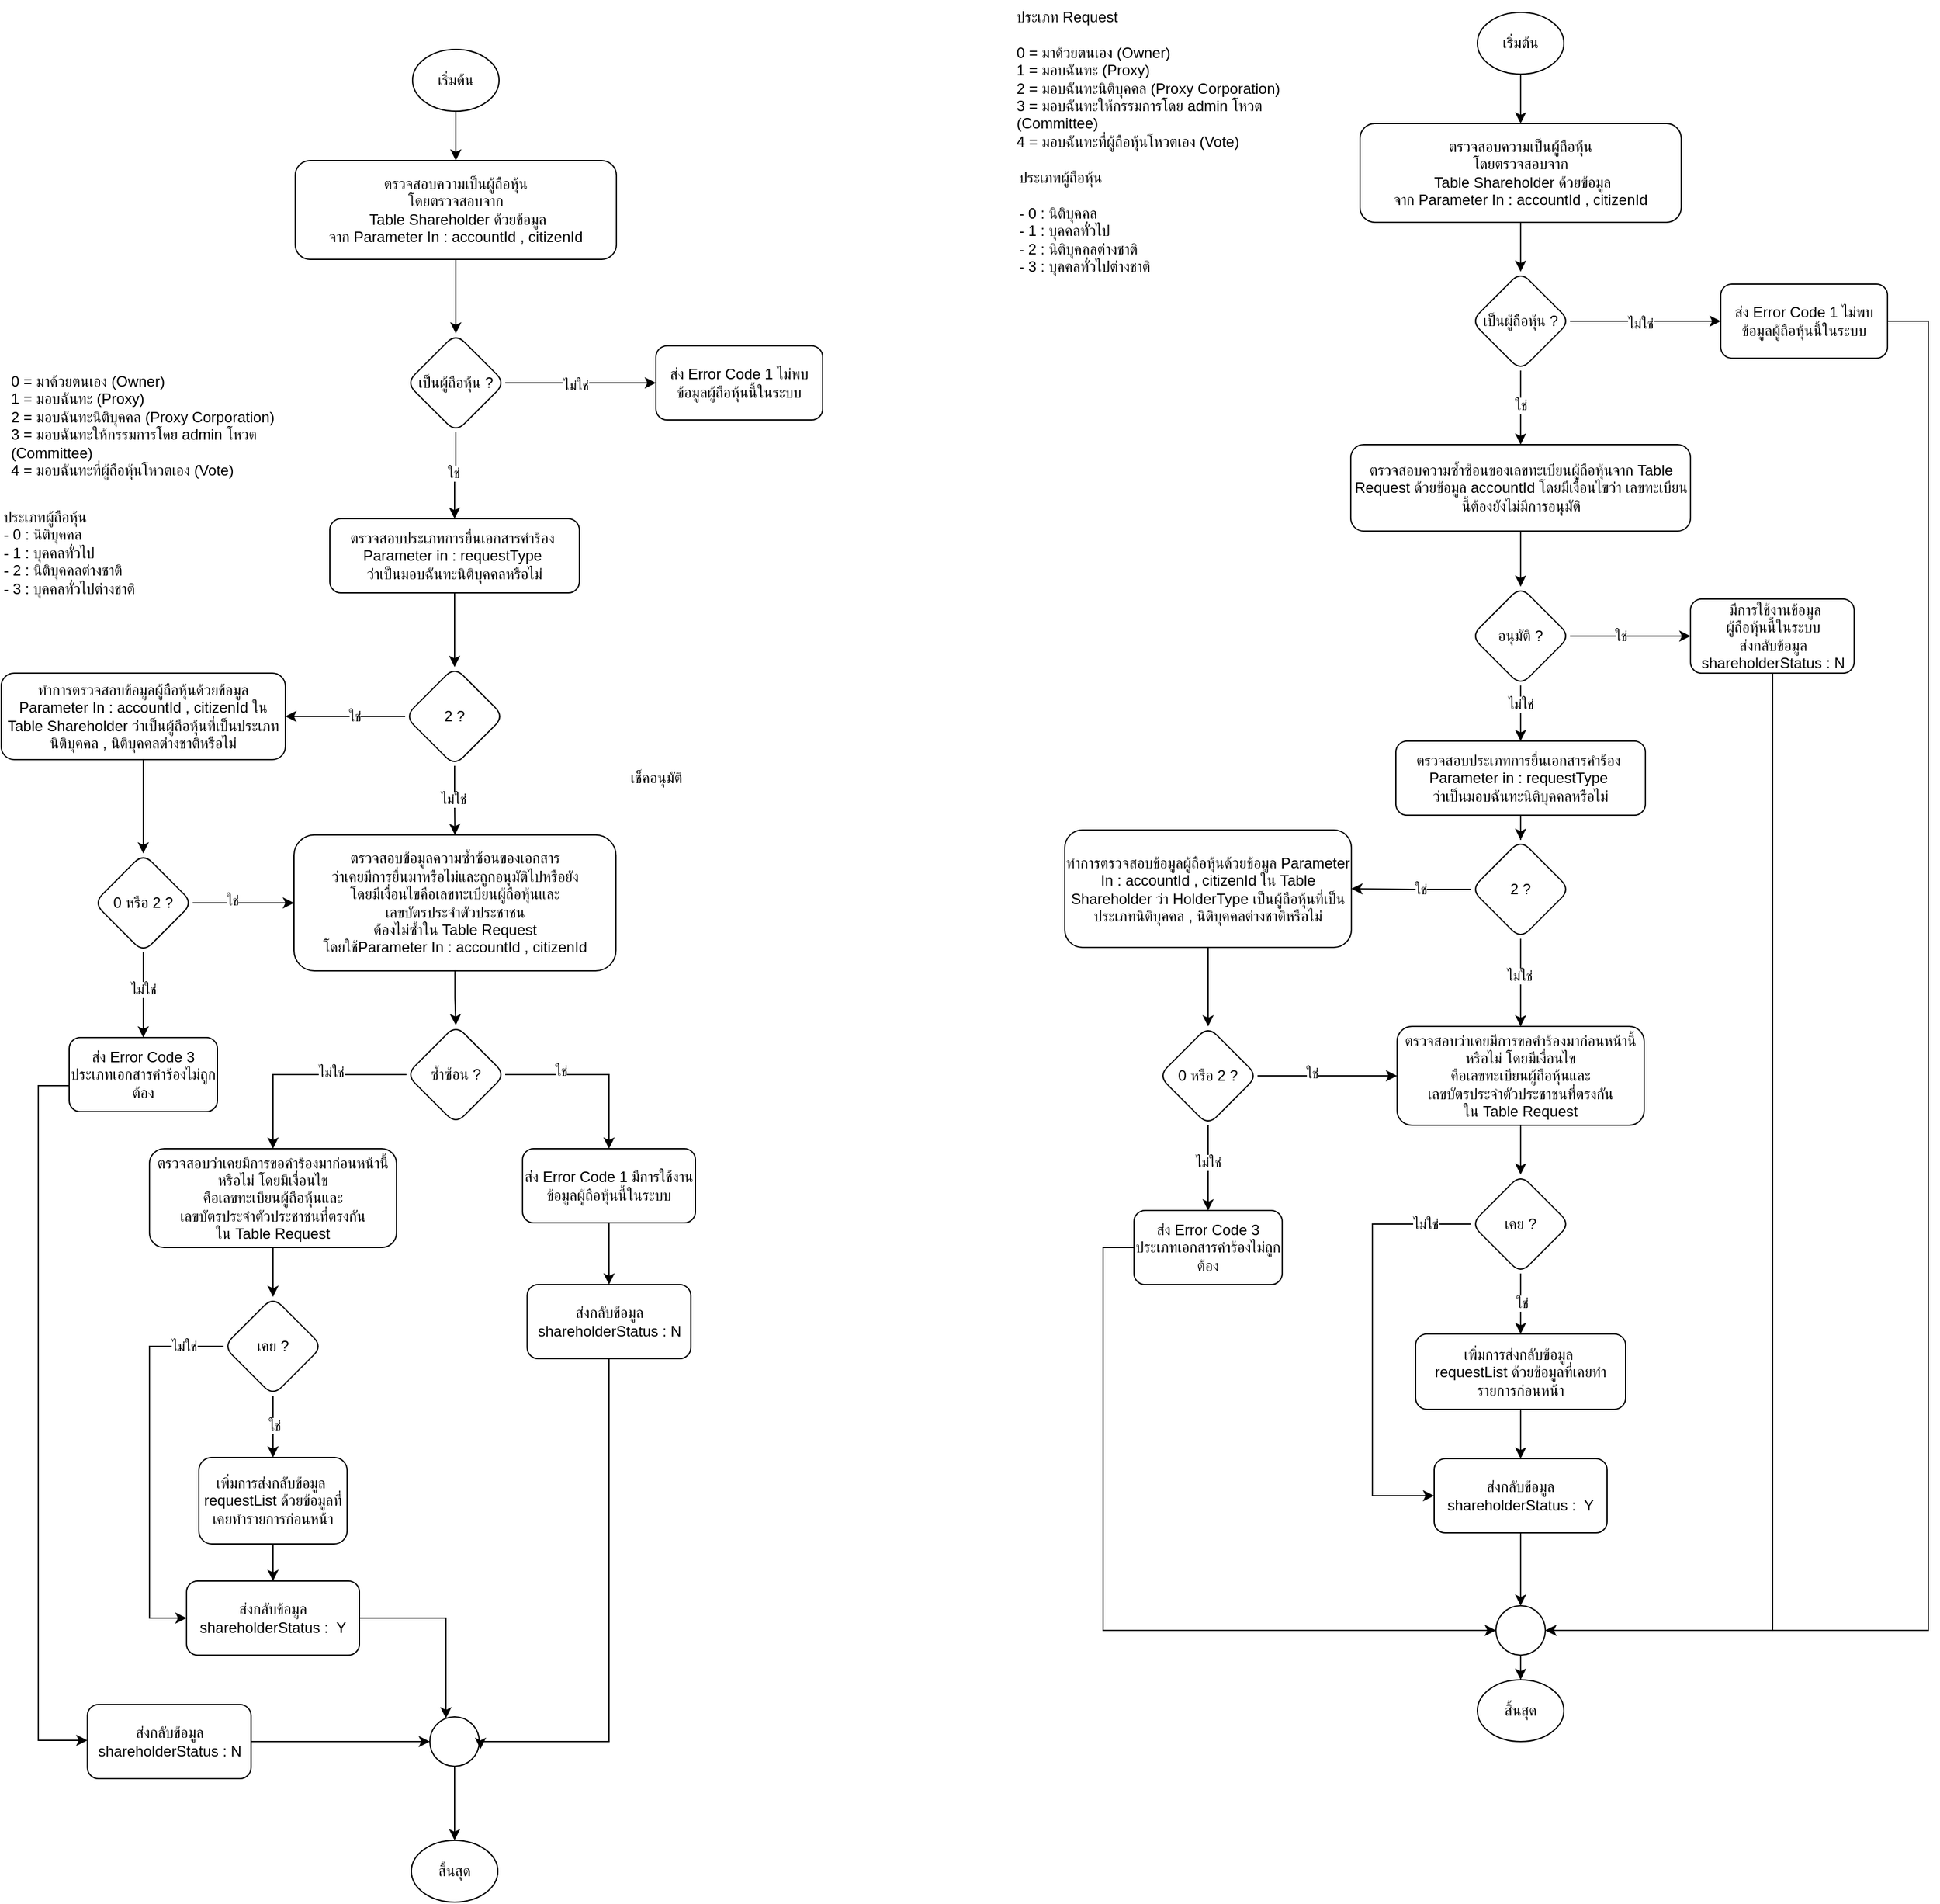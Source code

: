 <mxfile version="20.3.7" type="github">
  <diagram id="r1KlR5gyU6nK87SkoTvP" name="หน้า-1">
    <mxGraphModel dx="448" dy="1124" grid="1" gridSize="10" guides="1" tooltips="1" connect="1" arrows="1" fold="1" page="1" pageScale="1" pageWidth="827" pageHeight="1169" math="0" shadow="0">
      <root>
        <mxCell id="0" />
        <mxCell id="1" parent="0" />
        <mxCell id="zz5HTruH1Tc7sFbsONm3-3" value="เริ่มต้น" style="ellipse;whiteSpace=wrap;html=1;" parent="1" vertex="1">
          <mxGeometry x="2033" y="70" width="70" height="50" as="geometry" />
        </mxCell>
        <mxCell id="zz5HTruH1Tc7sFbsONm3-14" value="" style="edgeStyle=orthogonalEdgeStyle;rounded=0;orthogonalLoop=1;jettySize=auto;html=1;" parent="1" source="zz5HTruH1Tc7sFbsONm3-4" target="zz5HTruH1Tc7sFbsONm3-5" edge="1">
          <mxGeometry relative="1" as="geometry" />
        </mxCell>
        <mxCell id="zz5HTruH1Tc7sFbsONm3-4" value="ตรวจสอบความเป็นผู้ถือหุ้น &lt;br&gt;โดยตรวจสอบจาก&lt;br&gt;&amp;nbsp;Table Shareholder ด้วยข้อมูล&lt;br&gt;จาก Parameter In : accountId , citizenId" style="whiteSpace=wrap;html=1;rounded=1;" parent="1" vertex="1">
          <mxGeometry x="1938" y="160" width="260" height="80" as="geometry" />
        </mxCell>
        <mxCell id="zz5HTruH1Tc7sFbsONm3-2" value="" style="edgeStyle=orthogonalEdgeStyle;rounded=0;orthogonalLoop=1;jettySize=auto;html=1;" parent="1" source="zz5HTruH1Tc7sFbsONm3-3" target="zz5HTruH1Tc7sFbsONm3-4" edge="1">
          <mxGeometry relative="1" as="geometry">
            <mxPoint x="1735.25" y="180" as="targetPoint" />
          </mxGeometry>
        </mxCell>
        <mxCell id="zz5HTruH1Tc7sFbsONm3-17" value="" style="edgeStyle=orthogonalEdgeStyle;rounded=0;orthogonalLoop=1;jettySize=auto;html=1;" parent="1" source="zz5HTruH1Tc7sFbsONm3-5" target="zz5HTruH1Tc7sFbsONm3-16" edge="1">
          <mxGeometry relative="1" as="geometry" />
        </mxCell>
        <mxCell id="zz5HTruH1Tc7sFbsONm3-18" value="ใช่" style="edgeLabel;html=1;align=center;verticalAlign=middle;resizable=0;points=[];" parent="zz5HTruH1Tc7sFbsONm3-17" vertex="1" connectable="0">
          <mxGeometry x="-0.071" y="-2" relative="1" as="geometry">
            <mxPoint as="offset" />
          </mxGeometry>
        </mxCell>
        <mxCell id="zz5HTruH1Tc7sFbsONm3-5" value="เป็นผู้ถือหุ้น ?" style="rhombus;whiteSpace=wrap;html=1;rounded=1;" parent="1" vertex="1">
          <mxGeometry x="2028" y="300" width="80" height="80" as="geometry" />
        </mxCell>
        <mxCell id="zz5HTruH1Tc7sFbsONm3-8" value="ส่ง Error Code 1 ไม่พบข้อมูลผู้ถือหุ้นนี้ในระบบ" style="whiteSpace=wrap;html=1;rounded=1;" parent="1" vertex="1">
          <mxGeometry x="2230" y="310" width="135" height="60" as="geometry" />
        </mxCell>
        <mxCell id="zz5HTruH1Tc7sFbsONm3-9" value="" style="edgeStyle=orthogonalEdgeStyle;rounded=0;orthogonalLoop=1;jettySize=auto;html=1;" parent="1" source="zz5HTruH1Tc7sFbsONm3-5" target="zz5HTruH1Tc7sFbsONm3-8" edge="1">
          <mxGeometry relative="1" as="geometry" />
        </mxCell>
        <mxCell id="zz5HTruH1Tc7sFbsONm3-15" value="ไม่ใช่" style="edgeLabel;html=1;align=center;verticalAlign=middle;resizable=0;points=[];" parent="zz5HTruH1Tc7sFbsONm3-9" vertex="1" connectable="0">
          <mxGeometry x="-0.075" y="-2" relative="1" as="geometry">
            <mxPoint as="offset" />
          </mxGeometry>
        </mxCell>
        <mxCell id="zz5HTruH1Tc7sFbsONm3-20" value="" style="edgeStyle=orthogonalEdgeStyle;rounded=0;orthogonalLoop=1;jettySize=auto;html=1;" parent="1" source="zz5HTruH1Tc7sFbsONm3-16" target="zz5HTruH1Tc7sFbsONm3-19" edge="1">
          <mxGeometry relative="1" as="geometry" />
        </mxCell>
        <mxCell id="zz5HTruH1Tc7sFbsONm3-16" value="ตรวจสอบประเภทการยื่นเอกสารคำร้อง&amp;nbsp;&lt;br&gt;Parameter in : requestType&amp;nbsp;&lt;br&gt;ว่าเป็นมอบฉันทะนิติบุคคลหรือไม่" style="whiteSpace=wrap;html=1;rounded=1;" parent="1" vertex="1">
          <mxGeometry x="1966" y="450" width="202" height="60" as="geometry" />
        </mxCell>
        <mxCell id="zz5HTruH1Tc7sFbsONm3-23" value="" style="edgeStyle=orthogonalEdgeStyle;rounded=0;orthogonalLoop=1;jettySize=auto;html=1;" parent="1" source="zz5HTruH1Tc7sFbsONm3-19" target="zz5HTruH1Tc7sFbsONm3-39" edge="1">
          <mxGeometry relative="1" as="geometry">
            <mxPoint x="2068.053" y="720" as="targetPoint" />
          </mxGeometry>
        </mxCell>
        <mxCell id="zz5HTruH1Tc7sFbsONm3-25" value="ไม่ใช่" style="edgeLabel;html=1;align=center;verticalAlign=middle;resizable=0;points=[];" parent="zz5HTruH1Tc7sFbsONm3-23" vertex="1" connectable="0">
          <mxGeometry x="-0.034" y="1" relative="1" as="geometry">
            <mxPoint x="-2" as="offset" />
          </mxGeometry>
        </mxCell>
        <mxCell id="zz5HTruH1Tc7sFbsONm3-27" value="" style="edgeStyle=orthogonalEdgeStyle;rounded=0;orthogonalLoop=1;jettySize=auto;html=1;" parent="1" source="zz5HTruH1Tc7sFbsONm3-19" target="zz5HTruH1Tc7sFbsONm3-26" edge="1">
          <mxGeometry relative="1" as="geometry" />
        </mxCell>
        <mxCell id="zz5HTruH1Tc7sFbsONm3-28" value="ใช่" style="edgeLabel;html=1;align=center;verticalAlign=middle;resizable=0;points=[];" parent="zz5HTruH1Tc7sFbsONm3-27" vertex="1" connectable="0">
          <mxGeometry x="-0.156" y="3" relative="1" as="geometry">
            <mxPoint y="-3" as="offset" />
          </mxGeometry>
        </mxCell>
        <mxCell id="zz5HTruH1Tc7sFbsONm3-19" value="2 ?" style="rhombus;whiteSpace=wrap;html=1;rounded=1;" parent="1" vertex="1">
          <mxGeometry x="2027" y="570" width="80" height="80" as="geometry" />
        </mxCell>
        <mxCell id="zz5HTruH1Tc7sFbsONm3-21" value="0 = มาด้วยตนเอง (Owner)&#xa;1 = มอบฉันทะ (Proxy)&#xa;2 = มอบฉันทะนิติบุคคล (Proxy Corporation)&#xa;3 = มอบฉันทะให้กรรมการโดย admin โหวต (Committee)&#xa;4 = มอบฉันทะที่ผู้ถือหุ้นโหวตเอง (Vote)" style="text;whiteSpace=wrap;html=1;" parent="1" vertex="1">
          <mxGeometry x="1706" y="325" width="260" height="110" as="geometry" />
        </mxCell>
        <mxCell id="zz5HTruH1Tc7sFbsONm3-32" value="" style="edgeStyle=orthogonalEdgeStyle;rounded=0;orthogonalLoop=1;jettySize=auto;html=1;" parent="1" source="zz5HTruH1Tc7sFbsONm3-26" target="zz5HTruH1Tc7sFbsONm3-31" edge="1">
          <mxGeometry relative="1" as="geometry" />
        </mxCell>
        <mxCell id="zz5HTruH1Tc7sFbsONm3-26" value="ทำการตรวจสอบข้อมูลผู้ถือหุ้นด้วยข้อมูล Parameter In : accountId , citizenId ใน Table Shareholder ว่าเป็นผู้ถือหุ้นที่เป็นประเภทนิติบุคคล , นิติบุคคลต่างชาติหรือไม่" style="whiteSpace=wrap;html=1;rounded=1;" parent="1" vertex="1">
          <mxGeometry x="1700" y="575" width="230" height="70" as="geometry" />
        </mxCell>
        <mxCell id="zz5HTruH1Tc7sFbsONm3-29" value="ประเภทผู้ถือหุ้น&lt;br&gt;- 0 : นิติบุคคล&lt;br&gt;- 1 : บุคคลทั่วไป&lt;br&gt;- 2 : นิติบุคคลต่างชาติ&lt;br&gt;- 3 : บุคคลทั่วไปต่างชาติ" style="text;whiteSpace=wrap;html=1;" parent="1" vertex="1">
          <mxGeometry x="1700" y="435" width="160" height="100" as="geometry" />
        </mxCell>
        <mxCell id="zz5HTruH1Tc7sFbsONm3-37" value="" style="edgeStyle=orthogonalEdgeStyle;rounded=0;orthogonalLoop=1;jettySize=auto;html=1;" parent="1" source="zz5HTruH1Tc7sFbsONm3-31" target="zz5HTruH1Tc7sFbsONm3-36" edge="1">
          <mxGeometry relative="1" as="geometry" />
        </mxCell>
        <mxCell id="zz5HTruH1Tc7sFbsONm3-38" value="ไม่ใช่" style="edgeLabel;html=1;align=center;verticalAlign=middle;resizable=0;points=[];" parent="zz5HTruH1Tc7sFbsONm3-37" vertex="1" connectable="0">
          <mxGeometry x="-0.134" relative="1" as="geometry">
            <mxPoint as="offset" />
          </mxGeometry>
        </mxCell>
        <mxCell id="zz5HTruH1Tc7sFbsONm3-56" value="" style="edgeStyle=orthogonalEdgeStyle;rounded=0;orthogonalLoop=1;jettySize=auto;html=1;" parent="1" source="zz5HTruH1Tc7sFbsONm3-31" target="zz5HTruH1Tc7sFbsONm3-39" edge="1">
          <mxGeometry relative="1" as="geometry" />
        </mxCell>
        <mxCell id="zz5HTruH1Tc7sFbsONm3-57" value="ใช่" style="edgeLabel;html=1;align=center;verticalAlign=middle;resizable=0;points=[];" parent="zz5HTruH1Tc7sFbsONm3-56" vertex="1" connectable="0">
          <mxGeometry x="-0.224" y="2" relative="1" as="geometry">
            <mxPoint as="offset" />
          </mxGeometry>
        </mxCell>
        <mxCell id="zz5HTruH1Tc7sFbsONm3-31" value="0 หรือ 2 ?" style="rhombus;whiteSpace=wrap;html=1;rounded=1;" parent="1" vertex="1">
          <mxGeometry x="1775" y="721" width="80" height="80" as="geometry" />
        </mxCell>
        <mxCell id="zz5HTruH1Tc7sFbsONm3-72" style="edgeStyle=orthogonalEdgeStyle;rounded=0;orthogonalLoop=1;jettySize=auto;html=1;" parent="1" target="zz5HTruH1Tc7sFbsONm3-71" edge="1">
          <mxGeometry relative="1" as="geometry">
            <mxPoint x="1755" y="909" as="sourcePoint" />
            <mxPoint x="1769.75" y="1449" as="targetPoint" />
            <Array as="points">
              <mxPoint x="1730" y="909" />
              <mxPoint x="1730" y="1439" />
            </Array>
          </mxGeometry>
        </mxCell>
        <mxCell id="zz5HTruH1Tc7sFbsONm3-36" value="ส่ง Error Code 3 ประเภทเอกสารคำร้องไม่ถูกต้อง" style="whiteSpace=wrap;html=1;rounded=1;" parent="1" vertex="1">
          <mxGeometry x="1755" y="870" width="120" height="60" as="geometry" />
        </mxCell>
        <mxCell id="zz5HTruH1Tc7sFbsONm3-39" value="ตรวจสอบข้อมูลความซ้ำซ้อนของเอกสาร &lt;br&gt;ว่าเคยมีการยื่นมาหรือไม่และถูกอนุมัติไปหรือยัง &lt;br&gt;โดยมีเงื่อนไขคือเลขทะเบียนผู้ถือหุ้นและ &lt;br&gt;เลขบัตรประจำตัวประชาชน &lt;br&gt;ต้องไม่ซ้ำใน Table Request &lt;br&gt;โดยใช้Parameter In : accountId , citizenId" style="whiteSpace=wrap;html=1;rounded=1;" parent="1" vertex="1">
          <mxGeometry x="1937" y="706" width="260.62" height="110" as="geometry" />
        </mxCell>
        <mxCell id="zz5HTruH1Tc7sFbsONm3-60" value="" style="edgeStyle=orthogonalEdgeStyle;rounded=0;orthogonalLoop=1;jettySize=auto;html=1;" parent="1" source="zz5HTruH1Tc7sFbsONm3-40" target="zz5HTruH1Tc7sFbsONm3-59" edge="1">
          <mxGeometry relative="1" as="geometry" />
        </mxCell>
        <mxCell id="zz5HTruH1Tc7sFbsONm3-61" value="ไม่ใช่" style="edgeLabel;html=1;align=center;verticalAlign=middle;resizable=0;points=[];" parent="zz5HTruH1Tc7sFbsONm3-60" vertex="1" connectable="0">
          <mxGeometry x="-0.269" y="-2" relative="1" as="geometry">
            <mxPoint as="offset" />
          </mxGeometry>
        </mxCell>
        <mxCell id="zz5HTruH1Tc7sFbsONm3-40" value="ซ้ำซ้อน ?" style="rhombus;whiteSpace=wrap;html=1;rounded=1;" parent="1" vertex="1">
          <mxGeometry x="2028" y="860" width="80" height="80" as="geometry" />
        </mxCell>
        <mxCell id="zz5HTruH1Tc7sFbsONm3-41" value="" style="edgeStyle=orthogonalEdgeStyle;rounded=0;orthogonalLoop=1;jettySize=auto;html=1;" parent="1" source="zz5HTruH1Tc7sFbsONm3-39" target="zz5HTruH1Tc7sFbsONm3-40" edge="1">
          <mxGeometry relative="1" as="geometry" />
        </mxCell>
        <mxCell id="zz5HTruH1Tc7sFbsONm3-43" value="ส่ง Error Code 1 มีการใช้งานข้อมูลผู้ถือหุ้นนี้ในระบบ" style="whiteSpace=wrap;html=1;rounded=1;" parent="1" vertex="1">
          <mxGeometry x="2122" y="960" width="140" height="60" as="geometry" />
        </mxCell>
        <mxCell id="zz5HTruH1Tc7sFbsONm3-44" value="" style="edgeStyle=orthogonalEdgeStyle;rounded=0;orthogonalLoop=1;jettySize=auto;html=1;" parent="1" source="zz5HTruH1Tc7sFbsONm3-40" target="zz5HTruH1Tc7sFbsONm3-43" edge="1">
          <mxGeometry relative="1" as="geometry" />
        </mxCell>
        <mxCell id="zz5HTruH1Tc7sFbsONm3-58" value="ใช่" style="edgeLabel;html=1;align=center;verticalAlign=middle;resizable=0;points=[];" parent="zz5HTruH1Tc7sFbsONm3-44" vertex="1" connectable="0">
          <mxGeometry x="-0.379" y="3" relative="1" as="geometry">
            <mxPoint as="offset" />
          </mxGeometry>
        </mxCell>
        <mxCell id="zz5HTruH1Tc7sFbsONm3-45" value="ส่งกลับข้อมูล&lt;br&gt;shareholderStatus :&amp;nbsp; Y" style="whiteSpace=wrap;html=1;rounded=1;" parent="1" vertex="1">
          <mxGeometry x="1850" y="1310" width="140" height="60" as="geometry" />
        </mxCell>
        <mxCell id="zz5HTruH1Tc7sFbsONm3-50" value="ส่งกลับข้อมูล&lt;br&gt;shareholderStatus : N" style="whiteSpace=wrap;html=1;rounded=1;" parent="1" vertex="1">
          <mxGeometry x="2125.75" y="1070" width="132.5" height="60" as="geometry" />
        </mxCell>
        <mxCell id="zz5HTruH1Tc7sFbsONm3-42" style="edgeStyle=orthogonalEdgeStyle;rounded=0;orthogonalLoop=1;jettySize=auto;html=1;endArrow=classic;endFill=1;" parent="1" source="zz5HTruH1Tc7sFbsONm3-43" target="zz5HTruH1Tc7sFbsONm3-50" edge="1">
          <mxGeometry relative="1" as="geometry">
            <Array as="points" />
          </mxGeometry>
        </mxCell>
        <mxCell id="zz5HTruH1Tc7sFbsONm3-51" value="" style="ellipse;whiteSpace=wrap;html=1;rounded=1;" parent="1" vertex="1">
          <mxGeometry x="2047" y="1420" width="40" height="40" as="geometry" />
        </mxCell>
        <mxCell id="zz5HTruH1Tc7sFbsONm3-49" style="edgeStyle=orthogonalEdgeStyle;rounded=0;orthogonalLoop=1;jettySize=auto;html=1;entryX=1.025;entryY=0.65;entryDx=0;entryDy=0;entryPerimeter=0;endArrow=classic;endFill=1;exitX=0.5;exitY=1;exitDx=0;exitDy=0;" parent="1" source="zz5HTruH1Tc7sFbsONm3-50" target="zz5HTruH1Tc7sFbsONm3-51" edge="1">
          <mxGeometry relative="1" as="geometry">
            <Array as="points">
              <mxPoint x="2192" y="1440" />
              <mxPoint x="2088" y="1440" />
            </Array>
          </mxGeometry>
        </mxCell>
        <mxCell id="zz5HTruH1Tc7sFbsONm3-52" value="" style="edgeStyle=orthogonalEdgeStyle;rounded=0;orthogonalLoop=1;jettySize=auto;html=1;endArrow=classic;endFill=1;exitX=1;exitY=0.5;exitDx=0;exitDy=0;" parent="1" source="zz5HTruH1Tc7sFbsONm3-45" target="zz5HTruH1Tc7sFbsONm3-51" edge="1">
          <mxGeometry relative="1" as="geometry">
            <Array as="points">
              <mxPoint x="2060" y="1340" />
            </Array>
          </mxGeometry>
        </mxCell>
        <mxCell id="zz5HTruH1Tc7sFbsONm3-53" value="สิ้นสุด" style="ellipse;whiteSpace=wrap;html=1;" parent="1" vertex="1">
          <mxGeometry x="2032" y="1520" width="70" height="50" as="geometry" />
        </mxCell>
        <mxCell id="zz5HTruH1Tc7sFbsONm3-54" value="" style="edgeStyle=orthogonalEdgeStyle;rounded=0;orthogonalLoop=1;jettySize=auto;html=1;endArrow=classic;endFill=1;" parent="1" source="zz5HTruH1Tc7sFbsONm3-51" target="zz5HTruH1Tc7sFbsONm3-53" edge="1">
          <mxGeometry relative="1" as="geometry" />
        </mxCell>
        <mxCell id="zz5HTruH1Tc7sFbsONm3-63" value="" style="edgeStyle=orthogonalEdgeStyle;rounded=0;orthogonalLoop=1;jettySize=auto;html=1;" parent="1" source="zz5HTruH1Tc7sFbsONm3-59" target="zz5HTruH1Tc7sFbsONm3-62" edge="1">
          <mxGeometry relative="1" as="geometry" />
        </mxCell>
        <mxCell id="zz5HTruH1Tc7sFbsONm3-59" value="ตรวจสอบว่าเคยมีการขอคำร้องมาก่อนหน้านี้หรือไม่ โดยมีเงื่อนไข&lt;br&gt;คือเลขทะเบียนผู้ถือหุ้นและ&lt;br&gt;เลขบัตรประจำตัวประชาชนที่ตรงกัน&lt;br&gt;ใน Table Request" style="whiteSpace=wrap;html=1;rounded=1;" parent="1" vertex="1">
          <mxGeometry x="1820" y="960" width="200" height="80" as="geometry" />
        </mxCell>
        <mxCell id="zz5HTruH1Tc7sFbsONm3-65" value="" style="edgeStyle=orthogonalEdgeStyle;rounded=0;orthogonalLoop=1;jettySize=auto;html=1;" parent="1" source="zz5HTruH1Tc7sFbsONm3-62" target="zz5HTruH1Tc7sFbsONm3-64" edge="1">
          <mxGeometry relative="1" as="geometry" />
        </mxCell>
        <mxCell id="zz5HTruH1Tc7sFbsONm3-67" value="ใช่" style="edgeLabel;html=1;align=center;verticalAlign=middle;resizable=0;points=[];" parent="zz5HTruH1Tc7sFbsONm3-65" vertex="1" connectable="0">
          <mxGeometry x="-0.048" y="1" relative="1" as="geometry">
            <mxPoint as="offset" />
          </mxGeometry>
        </mxCell>
        <mxCell id="zz5HTruH1Tc7sFbsONm3-68" style="edgeStyle=orthogonalEdgeStyle;rounded=0;orthogonalLoop=1;jettySize=auto;html=1;entryX=0;entryY=0.5;entryDx=0;entryDy=0;" parent="1" source="zz5HTruH1Tc7sFbsONm3-62" target="zz5HTruH1Tc7sFbsONm3-45" edge="1">
          <mxGeometry relative="1" as="geometry">
            <Array as="points">
              <mxPoint x="1820" y="1120" />
              <mxPoint x="1820" y="1340" />
            </Array>
          </mxGeometry>
        </mxCell>
        <mxCell id="zz5HTruH1Tc7sFbsONm3-69" value="ไม่ใช่" style="edgeLabel;html=1;align=center;verticalAlign=middle;resizable=0;points=[];" parent="zz5HTruH1Tc7sFbsONm3-68" vertex="1" connectable="0">
          <mxGeometry x="-0.789" relative="1" as="geometry">
            <mxPoint as="offset" />
          </mxGeometry>
        </mxCell>
        <mxCell id="zz5HTruH1Tc7sFbsONm3-62" value="เคย ?" style="rhombus;whiteSpace=wrap;html=1;rounded=1;" parent="1" vertex="1">
          <mxGeometry x="1880" y="1080" width="80" height="80" as="geometry" />
        </mxCell>
        <mxCell id="zz5HTruH1Tc7sFbsONm3-66" value="" style="edgeStyle=orthogonalEdgeStyle;rounded=0;orthogonalLoop=1;jettySize=auto;html=1;" parent="1" source="zz5HTruH1Tc7sFbsONm3-64" target="zz5HTruH1Tc7sFbsONm3-45" edge="1">
          <mxGeometry relative="1" as="geometry" />
        </mxCell>
        <mxCell id="zz5HTruH1Tc7sFbsONm3-64" value="เพิ่มการส่งกลับข้อมูล&amp;nbsp;&lt;br&gt;requestList ด้วยข้อมูลที่เคยทำรายการก่อนหน้า" style="whiteSpace=wrap;html=1;rounded=1;" parent="1" vertex="1">
          <mxGeometry x="1860" y="1210" width="120" height="70" as="geometry" />
        </mxCell>
        <mxCell id="zz5HTruH1Tc7sFbsONm3-73" style="edgeStyle=orthogonalEdgeStyle;rounded=0;orthogonalLoop=1;jettySize=auto;html=1;entryX=0;entryY=0.5;entryDx=0;entryDy=0;" parent="1" source="zz5HTruH1Tc7sFbsONm3-71" target="zz5HTruH1Tc7sFbsONm3-51" edge="1">
          <mxGeometry relative="1" as="geometry" />
        </mxCell>
        <mxCell id="zz5HTruH1Tc7sFbsONm3-71" value="ส่งกลับข้อมูล&lt;br&gt;shareholderStatus : N" style="whiteSpace=wrap;html=1;rounded=1;" parent="1" vertex="1">
          <mxGeometry x="1769.75" y="1410" width="132.5" height="60" as="geometry" />
        </mxCell>
        <mxCell id="8hJ53AVk1SE3yWhFz46F-1" value="เช็คอนุมัติ" style="text;html=1;align=center;verticalAlign=middle;resizable=0;points=[];autosize=1;strokeColor=none;fillColor=none;" parent="1" vertex="1">
          <mxGeometry x="2195" y="645" width="70" height="30" as="geometry" />
        </mxCell>
        <mxCell id="0vgLoU7KYHpGFXRAv0XJ-1" value="เริ่มต้น" style="ellipse;whiteSpace=wrap;html=1;" vertex="1" parent="1">
          <mxGeometry x="2895" y="40" width="70" height="50" as="geometry" />
        </mxCell>
        <mxCell id="0vgLoU7KYHpGFXRAv0XJ-3" value="ตรวจสอบความเป็นผู้ถือหุ้น &lt;br&gt;โดยตรวจสอบจาก&lt;br&gt;&amp;nbsp;Table Shareholder ด้วยข้อมูล&lt;br&gt;จาก Parameter In : accountId , citizenId" style="whiteSpace=wrap;html=1;rounded=1;" vertex="1" parent="1">
          <mxGeometry x="2800" y="130" width="260" height="80" as="geometry" />
        </mxCell>
        <mxCell id="0vgLoU7KYHpGFXRAv0XJ-4" value="" style="edgeStyle=orthogonalEdgeStyle;rounded=0;orthogonalLoop=1;jettySize=auto;html=1;" edge="1" parent="1" source="0vgLoU7KYHpGFXRAv0XJ-1" target="0vgLoU7KYHpGFXRAv0XJ-3">
          <mxGeometry relative="1" as="geometry">
            <mxPoint x="2597.25" y="150" as="targetPoint" />
          </mxGeometry>
        </mxCell>
        <mxCell id="0vgLoU7KYHpGFXRAv0XJ-2" value="" style="edgeStyle=orthogonalEdgeStyle;rounded=0;orthogonalLoop=1;jettySize=auto;html=1;" edge="1" parent="1" source="0vgLoU7KYHpGFXRAv0XJ-3" target="0vgLoU7KYHpGFXRAv0XJ-7">
          <mxGeometry relative="1" as="geometry" />
        </mxCell>
        <mxCell id="0vgLoU7KYHpGFXRAv0XJ-18" value="ประเภท Request &lt;br&gt;&lt;br&gt;0 = มาด้วยตนเอง (Owner)&lt;br&gt;1 = มอบฉันทะ (Proxy)&lt;br&gt;2 = มอบฉันทะนิติบุคคล (Proxy Corporation)&lt;br&gt;3 = มอบฉันทะให้กรรมการโดย admin โหวต (Committee)&lt;br&gt;4 = มอบฉันทะที่ผู้ถือหุ้นโหวตเอง (Vote)" style="text;whiteSpace=wrap;html=1;" vertex="1" parent="1">
          <mxGeometry x="2520" y="30" width="260" height="110" as="geometry" />
        </mxCell>
        <mxCell id="0vgLoU7KYHpGFXRAv0XJ-21" value="ประเภทผู้ถือหุ้น&lt;br&gt;&lt;br&gt;- 0 : นิติบุคคล&lt;br&gt;- 1 : บุคคลทั่วไป&lt;br&gt;- 2 : นิติบุคคลต่างชาติ&lt;br&gt;- 3 : บุคคลทั่วไปต่างชาติ" style="text;whiteSpace=wrap;html=1;" vertex="1" parent="1">
          <mxGeometry x="2522" y="160" width="160" height="100" as="geometry" />
        </mxCell>
        <mxCell id="0vgLoU7KYHpGFXRAv0XJ-7" value="เป็นผู้ถือหุ้น ?" style="rhombus;whiteSpace=wrap;html=1;rounded=1;" vertex="1" parent="1">
          <mxGeometry x="2890" y="250" width="80" height="80" as="geometry" />
        </mxCell>
        <mxCell id="0vgLoU7KYHpGFXRAv0XJ-86" style="edgeStyle=orthogonalEdgeStyle;rounded=0;orthogonalLoop=1;jettySize=auto;html=1;entryX=1;entryY=0.5;entryDx=0;entryDy=0;" edge="1" parent="1" source="0vgLoU7KYHpGFXRAv0XJ-8" target="0vgLoU7KYHpGFXRAv0XJ-40">
          <mxGeometry relative="1" as="geometry">
            <mxPoint x="3050" y="1660" as="targetPoint" />
            <Array as="points">
              <mxPoint x="3260" y="290" />
              <mxPoint x="3260" y="1350" />
            </Array>
          </mxGeometry>
        </mxCell>
        <mxCell id="0vgLoU7KYHpGFXRAv0XJ-8" value="ส่ง Error Code 1 ไม่พบข้อมูลผู้ถือหุ้นนี้ในระบบ" style="whiteSpace=wrap;html=1;rounded=1;" vertex="1" parent="1">
          <mxGeometry x="3092" y="260" width="135" height="60" as="geometry" />
        </mxCell>
        <mxCell id="0vgLoU7KYHpGFXRAv0XJ-9" value="" style="edgeStyle=orthogonalEdgeStyle;rounded=0;orthogonalLoop=1;jettySize=auto;html=1;" edge="1" parent="1" source="0vgLoU7KYHpGFXRAv0XJ-7" target="0vgLoU7KYHpGFXRAv0XJ-8">
          <mxGeometry relative="1" as="geometry" />
        </mxCell>
        <mxCell id="0vgLoU7KYHpGFXRAv0XJ-10" value="ไม่ใช่" style="edgeLabel;html=1;align=center;verticalAlign=middle;resizable=0;points=[];" vertex="1" connectable="0" parent="0vgLoU7KYHpGFXRAv0XJ-9">
          <mxGeometry x="-0.075" y="-2" relative="1" as="geometry">
            <mxPoint as="offset" />
          </mxGeometry>
        </mxCell>
        <mxCell id="0vgLoU7KYHpGFXRAv0XJ-76" value="" style="edgeStyle=orthogonalEdgeStyle;rounded=0;orthogonalLoop=1;jettySize=auto;html=1;" edge="1" parent="1" source="0vgLoU7KYHpGFXRAv0XJ-73" target="0vgLoU7KYHpGFXRAv0XJ-75">
          <mxGeometry relative="1" as="geometry" />
        </mxCell>
        <mxCell id="0vgLoU7KYHpGFXRAv0XJ-73" value="ตรวจสอบความซ้ำซ้อนของเลขทะเบียนผู้ถือหุ้นจาก Table Request ด้วยข้อมูล&amp;nbsp;accountId โดยมีเงื่อนไขว่า เลขทะเบียนนี้ต้องยังไม่มีการอนุมัติ" style="rounded=1;whiteSpace=wrap;html=1;" vertex="1" parent="1">
          <mxGeometry x="2792.5" y="390" width="275" height="70" as="geometry" />
        </mxCell>
        <mxCell id="0vgLoU7KYHpGFXRAv0XJ-63" value="" style="edgeStyle=orthogonalEdgeStyle;rounded=0;orthogonalLoop=1;jettySize=auto;html=1;entryX=0.5;entryY=0;entryDx=0;entryDy=0;" edge="1" parent="1" source="0vgLoU7KYHpGFXRAv0XJ-7" target="0vgLoU7KYHpGFXRAv0XJ-73">
          <mxGeometry relative="1" as="geometry">
            <mxPoint x="2930.538" y="390" as="targetPoint" />
          </mxGeometry>
        </mxCell>
        <mxCell id="0vgLoU7KYHpGFXRAv0XJ-66" value="ใช่" style="edgeLabel;html=1;align=center;verticalAlign=middle;resizable=0;points=[];" vertex="1" connectable="0" parent="0vgLoU7KYHpGFXRAv0XJ-63">
          <mxGeometry x="-0.084" relative="1" as="geometry">
            <mxPoint as="offset" />
          </mxGeometry>
        </mxCell>
        <mxCell id="0vgLoU7KYHpGFXRAv0XJ-82" value="" style="edgeStyle=orthogonalEdgeStyle;rounded=0;orthogonalLoop=1;jettySize=auto;html=1;" edge="1" parent="1" source="0vgLoU7KYHpGFXRAv0XJ-75">
          <mxGeometry relative="1" as="geometry">
            <mxPoint x="3067.5" y="545" as="targetPoint" />
          </mxGeometry>
        </mxCell>
        <mxCell id="0vgLoU7KYHpGFXRAv0XJ-84" value="ใช่" style="edgeLabel;html=1;align=center;verticalAlign=middle;resizable=0;points=[];" vertex="1" connectable="0" parent="0vgLoU7KYHpGFXRAv0XJ-82">
          <mxGeometry x="-0.153" relative="1" as="geometry">
            <mxPoint x="-1" as="offset" />
          </mxGeometry>
        </mxCell>
        <mxCell id="0vgLoU7KYHpGFXRAv0XJ-85" value="" style="edgeStyle=orthogonalEdgeStyle;rounded=0;orthogonalLoop=1;jettySize=auto;html=1;" edge="1" parent="1" source="0vgLoU7KYHpGFXRAv0XJ-75" target="0vgLoU7KYHpGFXRAv0XJ-12">
          <mxGeometry relative="1" as="geometry" />
        </mxCell>
        <mxCell id="0vgLoU7KYHpGFXRAv0XJ-87" value="ไม่ใช่" style="edgeLabel;html=1;align=center;verticalAlign=middle;resizable=0;points=[];" vertex="1" connectable="0" parent="0vgLoU7KYHpGFXRAv0XJ-85">
          <mxGeometry x="-0.464" y="-1" relative="1" as="geometry">
            <mxPoint x="1" y="3" as="offset" />
          </mxGeometry>
        </mxCell>
        <mxCell id="0vgLoU7KYHpGFXRAv0XJ-75" value="อนุมัติ ?" style="rhombus;whiteSpace=wrap;html=1;rounded=1;" vertex="1" parent="1">
          <mxGeometry x="2890" y="505" width="80" height="80" as="geometry" />
        </mxCell>
        <mxCell id="0vgLoU7KYHpGFXRAv0XJ-64" value="" style="group" vertex="1" connectable="0" parent="1">
          <mxGeometry x="2829" y="630" width="202" height="60" as="geometry" />
        </mxCell>
        <mxCell id="0vgLoU7KYHpGFXRAv0XJ-12" value="ตรวจสอบประเภทการยื่นเอกสารคำร้อง&amp;nbsp;&lt;br&gt;Parameter in : requestType&amp;nbsp;&lt;br&gt;ว่าเป็นมอบฉันทะนิติบุคคลหรือไม่" style="whiteSpace=wrap;html=1;rounded=1;" vertex="1" parent="0vgLoU7KYHpGFXRAv0XJ-64">
          <mxGeometry width="202" height="60" as="geometry" />
        </mxCell>
        <mxCell id="0vgLoU7KYHpGFXRAv0XJ-61" value="" style="edgeStyle=orthogonalEdgeStyle;rounded=0;orthogonalLoop=1;jettySize=auto;html=1;" edge="1" parent="1" source="0vgLoU7KYHpGFXRAv0XJ-12" target="0vgLoU7KYHpGFXRAv0XJ-17">
          <mxGeometry relative="1" as="geometry" />
        </mxCell>
        <mxCell id="0vgLoU7KYHpGFXRAv0XJ-93" value="" style="edgeStyle=orthogonalEdgeStyle;rounded=0;orthogonalLoop=1;jettySize=auto;html=1;endArrow=classic;endFill=1;" edge="1" parent="1" source="0vgLoU7KYHpGFXRAv0XJ-40" target="0vgLoU7KYHpGFXRAv0XJ-43">
          <mxGeometry relative="1" as="geometry" />
        </mxCell>
        <mxCell id="0vgLoU7KYHpGFXRAv0XJ-40" value="" style="ellipse;whiteSpace=wrap;html=1;rounded=1;" vertex="1" parent="1">
          <mxGeometry x="2910" y="1330" width="40" height="40" as="geometry" />
        </mxCell>
        <mxCell id="0vgLoU7KYHpGFXRAv0XJ-43" value="สิ้นสุด" style="ellipse;whiteSpace=wrap;html=1;" vertex="1" parent="1">
          <mxGeometry x="2895" y="1390" width="70" height="50" as="geometry" />
        </mxCell>
        <mxCell id="0vgLoU7KYHpGFXRAv0XJ-27" style="edgeStyle=orthogonalEdgeStyle;rounded=0;orthogonalLoop=1;jettySize=auto;html=1;exitX=0.004;exitY=0.438;exitDx=0;exitDy=0;exitPerimeter=0;entryX=0;entryY=0.5;entryDx=0;entryDy=0;" edge="1" parent="1" target="0vgLoU7KYHpGFXRAv0XJ-40" source="0vgLoU7KYHpGFXRAv0XJ-28">
          <mxGeometry relative="1" as="geometry">
            <mxPoint x="2617" y="959" as="sourcePoint" />
            <mxPoint x="2649" y="1660.059" as="targetPoint" />
            <Array as="points">
              <mxPoint x="2618" y="1040" />
              <mxPoint x="2592" y="1040" />
              <mxPoint x="2592" y="1350" />
            </Array>
          </mxGeometry>
        </mxCell>
        <mxCell id="0vgLoU7KYHpGFXRAv0XJ-91" style="edgeStyle=orthogonalEdgeStyle;rounded=0;orthogonalLoop=1;jettySize=auto;html=1;endArrow=none;endFill=0;" edge="1" parent="1" source="0vgLoU7KYHpGFXRAv0XJ-79">
          <mxGeometry relative="1" as="geometry">
            <mxPoint x="3134" y="1350" as="targetPoint" />
            <Array as="points">
              <mxPoint x="3134" y="1350" />
            </Array>
          </mxGeometry>
        </mxCell>
        <mxCell id="0vgLoU7KYHpGFXRAv0XJ-79" value="&amp;nbsp;มีการใช้งานข้อมูล&lt;br&gt;ผู้ถือหุ้นนี้ในระบบ&lt;br&gt;ส่งกลับข้อมูล&lt;br&gt;shareholderStatus : N" style="whiteSpace=wrap;html=1;rounded=1;" vertex="1" parent="1">
          <mxGeometry x="3067.5" y="515" width="132.5" height="60" as="geometry" />
        </mxCell>
        <mxCell id="0vgLoU7KYHpGFXRAv0XJ-88" value="" style="edgeStyle=orthogonalEdgeStyle;rounded=0;orthogonalLoop=1;jettySize=auto;html=1;" edge="1" parent="1" source="0vgLoU7KYHpGFXRAv0XJ-17" target="0vgLoU7KYHpGFXRAv0XJ-46">
          <mxGeometry relative="1" as="geometry" />
        </mxCell>
        <mxCell id="0vgLoU7KYHpGFXRAv0XJ-89" value="ไม่ใช่" style="edgeLabel;html=1;align=center;verticalAlign=middle;resizable=0;points=[];" vertex="1" connectable="0" parent="0vgLoU7KYHpGFXRAv0XJ-88">
          <mxGeometry x="-0.155" y="-1" relative="1" as="geometry">
            <mxPoint as="offset" />
          </mxGeometry>
        </mxCell>
        <mxCell id="0vgLoU7KYHpGFXRAv0XJ-17" value="2 ?" style="rhombus;whiteSpace=wrap;html=1;rounded=1;" vertex="1" parent="1">
          <mxGeometry x="2890" y="710" width="80" height="80" as="geometry" />
        </mxCell>
        <mxCell id="0vgLoU7KYHpGFXRAv0XJ-20" value="ทำการตรวจสอบข้อมูลผู้ถือหุ้นด้วยข้อมูล Parameter In : accountId , citizenId ใน Table Shareholder ว่า HolderType เป็นผู้ถือหุ้นที่เป็นประเภทนิติบุคคล , นิติบุคคลต่างชาติหรือไม่" style="whiteSpace=wrap;html=1;rounded=1;" vertex="1" parent="1">
          <mxGeometry x="2561" y="702" width="232" height="95" as="geometry" />
        </mxCell>
        <mxCell id="0vgLoU7KYHpGFXRAv0XJ-15" value="" style="edgeStyle=orthogonalEdgeStyle;rounded=0;orthogonalLoop=1;jettySize=auto;html=1;" edge="1" parent="1" source="0vgLoU7KYHpGFXRAv0XJ-17" target="0vgLoU7KYHpGFXRAv0XJ-20">
          <mxGeometry relative="1" as="geometry" />
        </mxCell>
        <mxCell id="0vgLoU7KYHpGFXRAv0XJ-16" value="ใช่" style="edgeLabel;html=1;align=center;verticalAlign=middle;resizable=0;points=[];" vertex="1" connectable="0" parent="0vgLoU7KYHpGFXRAv0XJ-15">
          <mxGeometry x="-0.156" y="3" relative="1" as="geometry">
            <mxPoint y="-3" as="offset" />
          </mxGeometry>
        </mxCell>
        <mxCell id="0vgLoU7KYHpGFXRAv0XJ-26" value="0 หรือ 2 ?" style="rhombus;whiteSpace=wrap;html=1;rounded=1;" vertex="1" parent="1">
          <mxGeometry x="2637" y="861" width="80" height="80" as="geometry" />
        </mxCell>
        <mxCell id="0vgLoU7KYHpGFXRAv0XJ-19" value="" style="edgeStyle=orthogonalEdgeStyle;rounded=0;orthogonalLoop=1;jettySize=auto;html=1;" edge="1" parent="1" source="0vgLoU7KYHpGFXRAv0XJ-20" target="0vgLoU7KYHpGFXRAv0XJ-26">
          <mxGeometry relative="1" as="geometry" />
        </mxCell>
        <mxCell id="0vgLoU7KYHpGFXRAv0XJ-28" value="ส่ง Error Code 3 ประเภทเอกสารคำร้องไม่ถูกต้อง" style="whiteSpace=wrap;html=1;rounded=1;" vertex="1" parent="1">
          <mxGeometry x="2617" y="1010" width="120" height="60" as="geometry" />
        </mxCell>
        <mxCell id="0vgLoU7KYHpGFXRAv0XJ-22" value="" style="edgeStyle=orthogonalEdgeStyle;rounded=0;orthogonalLoop=1;jettySize=auto;html=1;" edge="1" parent="1" source="0vgLoU7KYHpGFXRAv0XJ-26" target="0vgLoU7KYHpGFXRAv0XJ-28">
          <mxGeometry relative="1" as="geometry" />
        </mxCell>
        <mxCell id="0vgLoU7KYHpGFXRAv0XJ-23" value="ไม่ใช่" style="edgeLabel;html=1;align=center;verticalAlign=middle;resizable=0;points=[];" vertex="1" connectable="0" parent="0vgLoU7KYHpGFXRAv0XJ-22">
          <mxGeometry x="-0.134" relative="1" as="geometry">
            <mxPoint as="offset" />
          </mxGeometry>
        </mxCell>
        <mxCell id="0vgLoU7KYHpGFXRAv0XJ-24" value="" style="edgeStyle=orthogonalEdgeStyle;rounded=0;orthogonalLoop=1;jettySize=auto;html=1;" edge="1" parent="1" source="0vgLoU7KYHpGFXRAv0XJ-26" target="0vgLoU7KYHpGFXRAv0XJ-46">
          <mxGeometry relative="1" as="geometry">
            <mxPoint x="2799" y="901" as="targetPoint" />
            <Array as="points" />
          </mxGeometry>
        </mxCell>
        <mxCell id="0vgLoU7KYHpGFXRAv0XJ-25" value="ใช่" style="edgeLabel;html=1;align=center;verticalAlign=middle;resizable=0;points=[];" vertex="1" connectable="0" parent="0vgLoU7KYHpGFXRAv0XJ-24">
          <mxGeometry x="-0.224" y="2" relative="1" as="geometry">
            <mxPoint as="offset" />
          </mxGeometry>
        </mxCell>
        <mxCell id="0vgLoU7KYHpGFXRAv0XJ-92" value="" style="edgeStyle=orthogonalEdgeStyle;rounded=0;orthogonalLoop=1;jettySize=auto;html=1;endArrow=classic;endFill=1;" edge="1" parent="1" source="0vgLoU7KYHpGFXRAv0XJ-37" target="0vgLoU7KYHpGFXRAv0XJ-40">
          <mxGeometry relative="1" as="geometry" />
        </mxCell>
        <mxCell id="0vgLoU7KYHpGFXRAv0XJ-37" value="ส่งกลับข้อมูล&lt;br&gt;shareholderStatus :&amp;nbsp; Y" style="whiteSpace=wrap;html=1;rounded=1;" vertex="1" parent="1">
          <mxGeometry x="2860" y="1211" width="140" height="60" as="geometry" />
        </mxCell>
        <mxCell id="0vgLoU7KYHpGFXRAv0XJ-46" value="ตรวจสอบว่าเคยมีการขอคำร้องมาก่อนหน้านี้หรือไม่ โดยมีเงื่อนไข&lt;br&gt;คือเลขทะเบียนผู้ถือหุ้นและ&lt;br&gt;เลขบัตรประจำตัวประชาชนที่ตรงกัน&lt;br&gt;ใน Table Request" style="whiteSpace=wrap;html=1;rounded=1;" vertex="1" parent="1">
          <mxGeometry x="2830" y="861" width="200" height="80" as="geometry" />
        </mxCell>
        <mxCell id="0vgLoU7KYHpGFXRAv0XJ-49" style="edgeStyle=orthogonalEdgeStyle;rounded=0;orthogonalLoop=1;jettySize=auto;html=1;entryX=0;entryY=0.5;entryDx=0;entryDy=0;" edge="1" parent="1" source="0vgLoU7KYHpGFXRAv0XJ-51" target="0vgLoU7KYHpGFXRAv0XJ-37">
          <mxGeometry relative="1" as="geometry">
            <Array as="points">
              <mxPoint x="2810" y="1021" />
              <mxPoint x="2810" y="1241" />
            </Array>
          </mxGeometry>
        </mxCell>
        <mxCell id="0vgLoU7KYHpGFXRAv0XJ-50" value="ไม่ใช่" style="edgeLabel;html=1;align=center;verticalAlign=middle;resizable=0;points=[];" vertex="1" connectable="0" parent="0vgLoU7KYHpGFXRAv0XJ-49">
          <mxGeometry x="-0.789" relative="1" as="geometry">
            <mxPoint as="offset" />
          </mxGeometry>
        </mxCell>
        <mxCell id="0vgLoU7KYHpGFXRAv0XJ-51" value="เคย ?" style="rhombus;whiteSpace=wrap;html=1;rounded=1;" vertex="1" parent="1">
          <mxGeometry x="2890" y="981" width="80" height="80" as="geometry" />
        </mxCell>
        <mxCell id="0vgLoU7KYHpGFXRAv0XJ-45" value="" style="edgeStyle=orthogonalEdgeStyle;rounded=0;orthogonalLoop=1;jettySize=auto;html=1;" edge="1" parent="1" source="0vgLoU7KYHpGFXRAv0XJ-46" target="0vgLoU7KYHpGFXRAv0XJ-51">
          <mxGeometry relative="1" as="geometry" />
        </mxCell>
        <mxCell id="0vgLoU7KYHpGFXRAv0XJ-52" value="" style="edgeStyle=orthogonalEdgeStyle;rounded=0;orthogonalLoop=1;jettySize=auto;html=1;" edge="1" parent="1" source="0vgLoU7KYHpGFXRAv0XJ-53" target="0vgLoU7KYHpGFXRAv0XJ-37">
          <mxGeometry relative="1" as="geometry" />
        </mxCell>
        <mxCell id="0vgLoU7KYHpGFXRAv0XJ-53" value="เพิ่มการส่งกลับข้อมูล&amp;nbsp;&lt;br&gt;requestList ด้วยข้อมูลที่เคยทำรายการก่อนหน้า" style="whiteSpace=wrap;html=1;rounded=1;" vertex="1" parent="1">
          <mxGeometry x="2845" y="1110" width="170" height="61" as="geometry" />
        </mxCell>
        <mxCell id="0vgLoU7KYHpGFXRAv0XJ-47" value="" style="edgeStyle=orthogonalEdgeStyle;rounded=0;orthogonalLoop=1;jettySize=auto;html=1;" edge="1" parent="1" source="0vgLoU7KYHpGFXRAv0XJ-51" target="0vgLoU7KYHpGFXRAv0XJ-53">
          <mxGeometry relative="1" as="geometry" />
        </mxCell>
        <mxCell id="0vgLoU7KYHpGFXRAv0XJ-48" value="ใช่" style="edgeLabel;html=1;align=center;verticalAlign=middle;resizable=0;points=[];" vertex="1" connectable="0" parent="0vgLoU7KYHpGFXRAv0XJ-47">
          <mxGeometry x="-0.048" y="1" relative="1" as="geometry">
            <mxPoint as="offset" />
          </mxGeometry>
        </mxCell>
      </root>
    </mxGraphModel>
  </diagram>
</mxfile>
